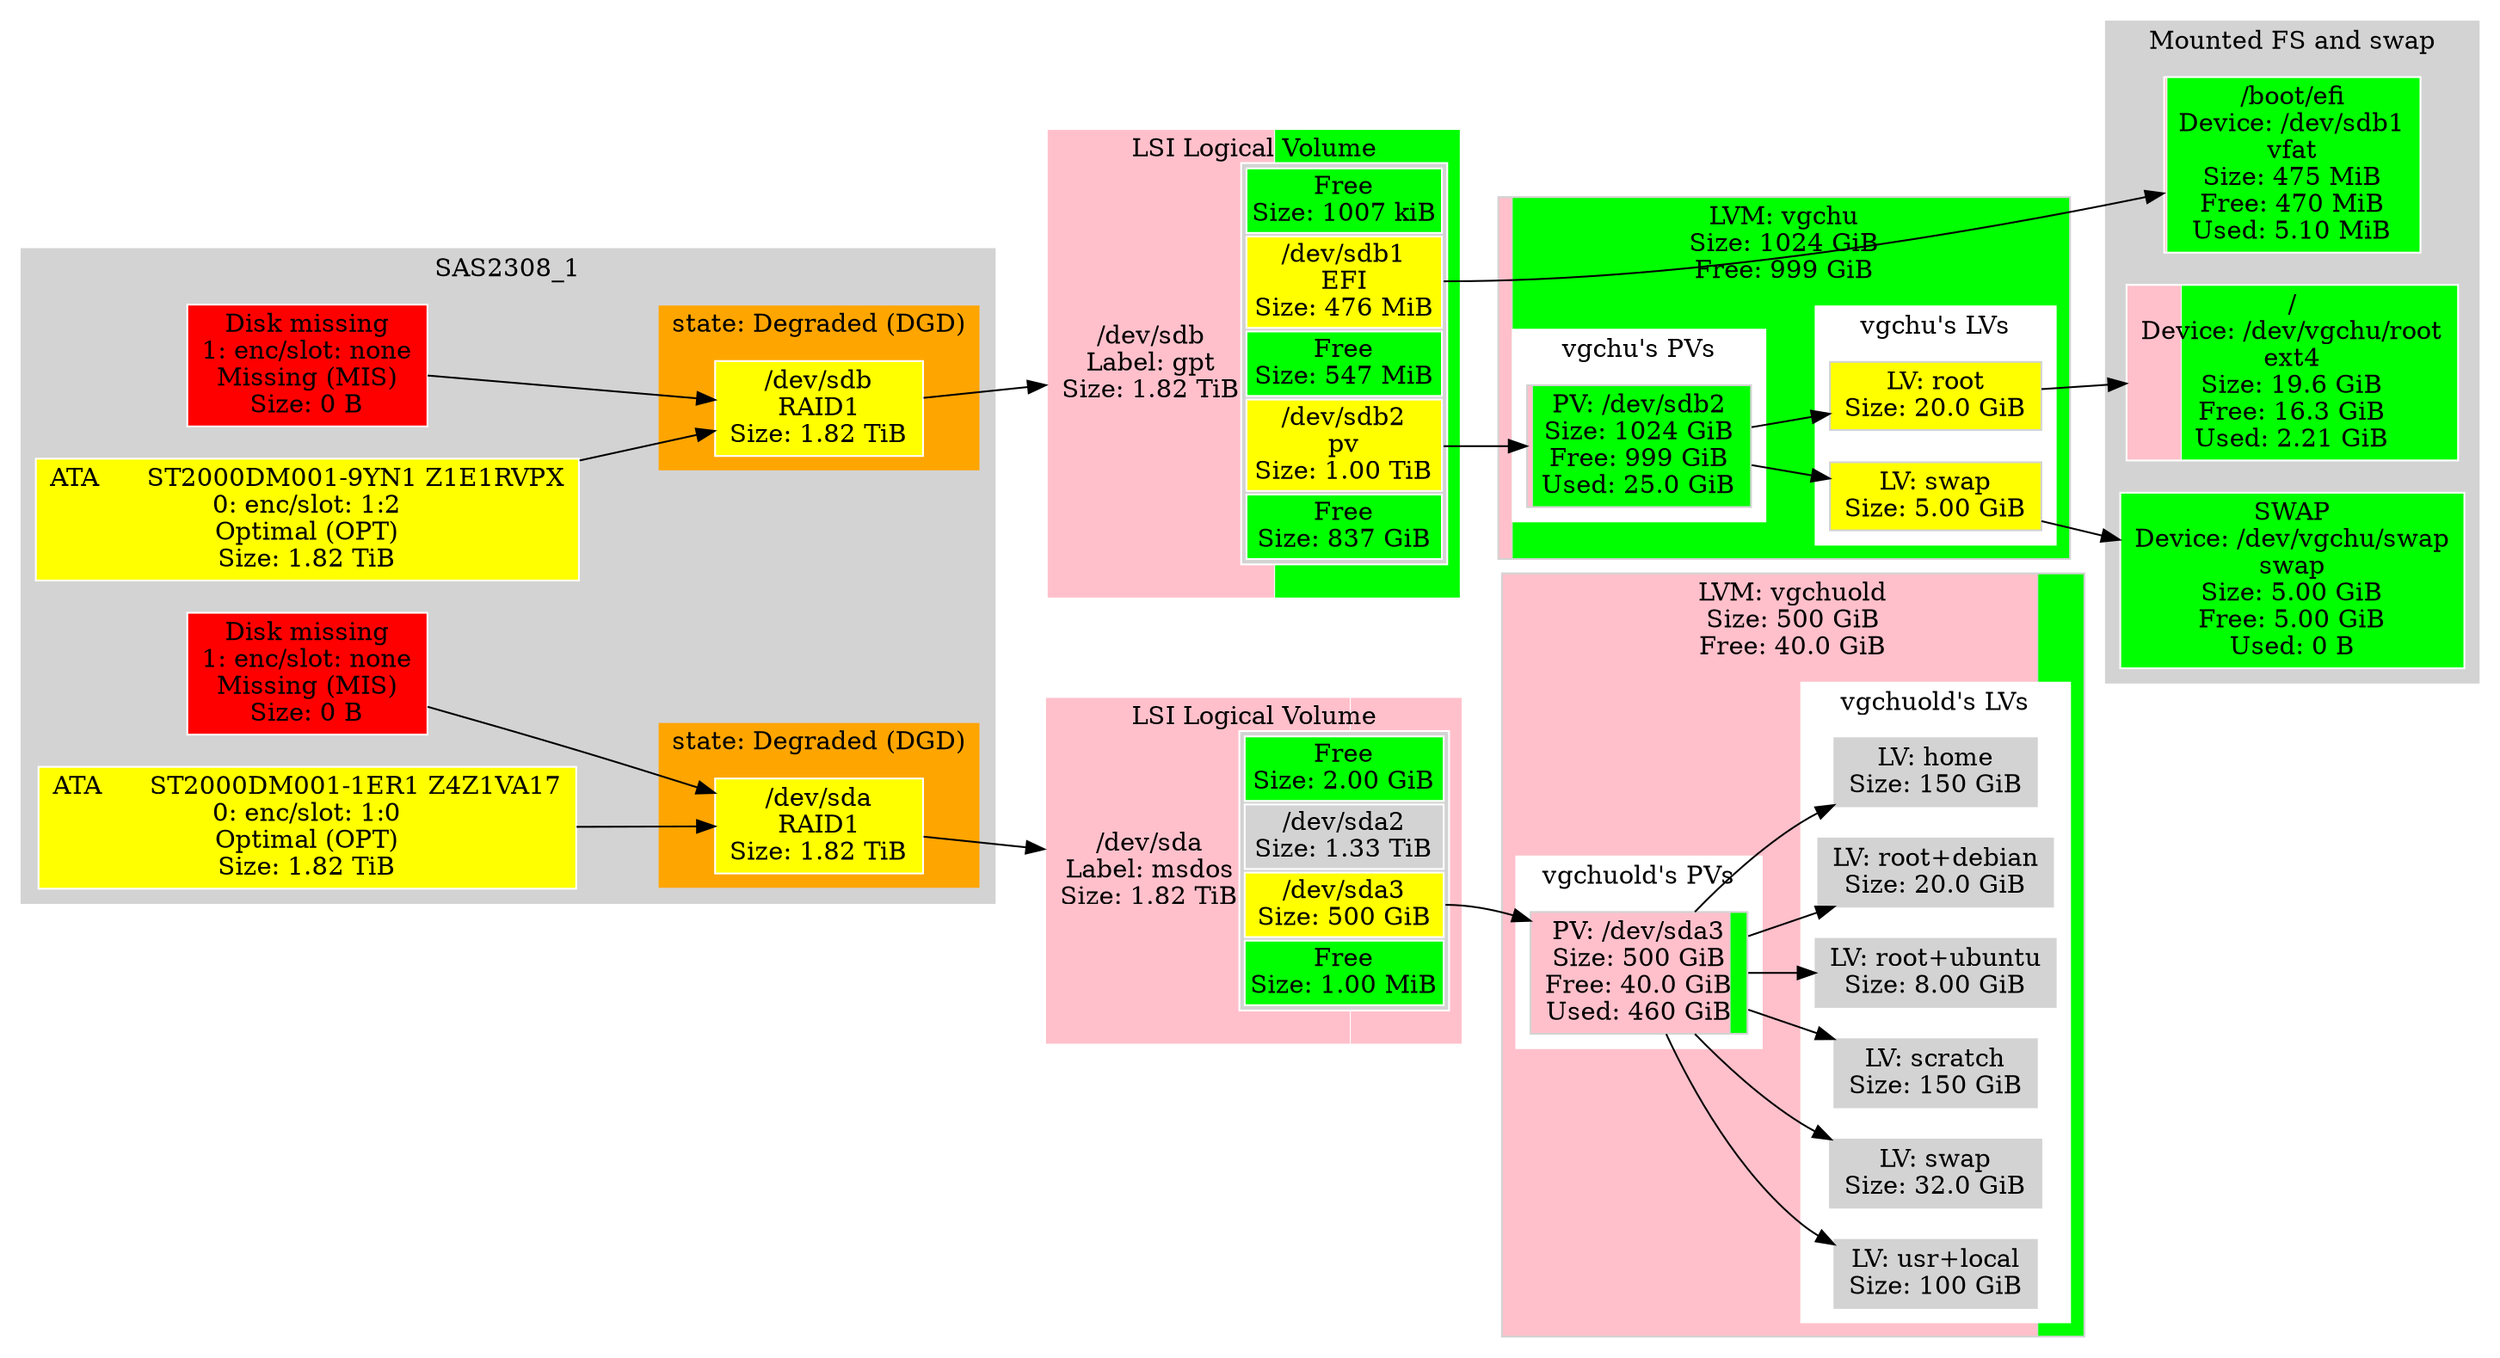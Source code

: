 digraph "machine"{
	rankdir=LR;
	{ "@Part: sda" [
		label=<<TABLE BORDER="0" CELLPADDING="0" CELLSPACING="0">
				<TR> <TD COLSPAN="2">LSI Logical Volume</TD> </TR><TR><TD >/dev/sda<BR/>Label: msdos<BR/>Size: 1.82 TiB</TD>    <TD BGCOLOR="lightgrey">
				<TABLE >
					<TR>
						<TD bgcolor="green">
						Free<BR/>Size: 2.00 GiB
						</TD>
					</TR>
					<TR>
						<TD PORT="2" BGCOLOR="lightgrey">
						/dev/sda2<BR/>Size: 1.33 TiB
						</TD>
					</TR>
					<TR>
						<TD PORT="3" BGCOLOR="yellow">
						/dev/sda3<BR/>Size: 500 GiB
						</TD>
					</TR>
					<TR>
						<TD bgcolor="green">
						Free<BR/>Size: 1.00 MiB
						</TD>
					</TR>
				</TABLE>
				</TD> </TR><TR> <TD COLSPAN="2"> </TD> </TR>
			</TABLE>
		>;
		// Style node
		color=white;
		fillcolor=lightgrey;
		shape="rectangle";
		style=striped;
		fillcolor="green;0.001075:pink;0.730355:pink;0.268570:green;0.000001";
	]; }
	{ "@Part: sdb" [
		label=<<TABLE BORDER="0" CELLPADDING="0" CELLSPACING="0">
				<TR> <TD COLSPAN="2">LSI Logical Volume</TD> </TR><TR><TD >/dev/sdb<BR/>Label: gpt<BR/>Size: 1.82 TiB</TD>    <TD BGCOLOR="lightgrey">
				<TABLE >
					<TR>
						<TD bgcolor="green">
						Free<BR/>Size: 1007 kiB
						</TD>
					</TR>
					<TR>
						<TD PORT="1" BGCOLOR="yellow">
						/dev/sdb1<BR/>EFI<BR/>Size: 476 MiB
						</TD>
					</TR>
					<TR>
						<TD bgcolor="green">
						Free<BR/>Size: 547 MiB
						</TD>
					</TR>
					<TR>
						<TD PORT="2" BGCOLOR="yellow">
						/dev/sdb2<BR/>pv<BR/>Size: 1.00 TiB
						</TD>
					</TR>
					<TR>
						<TD bgcolor="green">
						Free<BR/>Size: 837 GiB
						</TD>
					</TR>
				</TABLE>
				</TD> </TR><TR> <TD COLSPAN="2"> </TD> </TR>
			</TABLE>
		>;
		// Style node
		color=white;
		fillcolor=lightgrey;
		shape="rectangle";
		style=striped;
		fillcolor="green;0.000001:pink;0.000250:green;0.000287:pink;0.550031:green;0.449432";
	]; }
	subgraph "cluster_vgchu" {
		style=filled;
		color=lightgrey;
		fillcolor=lightgrey;
		node [style=filled,color=lightgrey,fillcolor=lightgrey,shape=rectangle];
		subgraph "cluster_vgchu@PV" {
			color=white;
			fillcolor=white;
			{ "LVM@vgchu@PV@sdb2" [
				label="PV: /dev/sdb2\nSize: 1024 GiB\nFree: 999 GiB\nUsed: 25.0 GiB";
				style=striped;fillcolor="pink;0.024414.2:green"
			]; }
			label="vgchu's PVs";
		}
		subgraph "cluster_vgchu@LV" {
			color=white;
			fillcolor=white;
			{ "dm-1" [
				label="LV: root\nSize: 20.0 GiB";
				fillcolor="yellow"
			]; }
			{ "dm-0" [
				label="LV: swap\nSize: 5.00 GiB";
				fillcolor="yellow"
			]; }
			label="vgchu's LVs";
		}
		label="LVM: vgchu\nSize: 1024 GiB\nFree: 999 GiB";
		style=striped;fillcolor="pink;0.024414.2:green"
	}
	subgraph "cluster_vgchuold" {
		style=filled;
		color=lightgrey;
		fillcolor=lightgrey;
		node [style=filled,color=lightgrey,fillcolor=lightgrey,shape=rectangle];
		subgraph "cluster_vgchuold@PV" {
			color=white;
			fillcolor=white;
			{ "LVM@vgchuold@PV@sda3" [
				label="PV: /dev/sda3\nSize: 500 GiB\nFree: 40.0 GiB\nUsed: 460 GiB";
				style=striped;fillcolor="pink;0.920007.2:green"
			]; }
			label="vgchuold's PVs";
		}
		subgraph "cluster_vgchuold@LV" {
			color=white;
			fillcolor=white;
			{ "dm-5" [
				label="LV: home\nSize: 150 GiB";
				fillcolor="lightgrey"
			]; }
			{ "dm-2" [
				label="LV: root+debian\nSize: 20.0 GiB";
				fillcolor="lightgrey"
			]; }
			{ "dm-3" [
				label="LV: root+ubuntu\nSize: 8.00 GiB";
				fillcolor="lightgrey"
			]; }
			{ "dm-6" [
				label="LV: scratch\nSize: 150 GiB";
				fillcolor="lightgrey"
			]; }
			{ "dm-7" [
				label="LV: swap\nSize: 32.0 GiB";
				fillcolor="lightgrey"
			]; }
			{ "dm-4" [
				label="LV: usr+local\nSize: 100 GiB";
				fillcolor="lightgrey"
			]; }
			label="vgchuold's LVs";
		}
		label="LVM: vgchuold\nSize: 500 GiB\nFree: 40.0 GiB";
		style=striped;fillcolor="pink;0.920007.2:green"
	}
	subgraph "cluster_@LSISASIrcu@0" {
		style=filled;
		color=lightgrey;
		fillcolor=lightgrey;
		node [style=filled,color=white,fillcolor=lightgrey,shape=rectangle];
		{ "@LSISASIrcu@0@dev@LSISASIrcu@0:0 (0)" [
			label="Disk missing\n1: enc/slot: none\nMissing (MIS)\nSize: 0 B";
			fillcolor=red
		]; }
		{ "@LSISASIrcu@0@dev@LSISASIrcu@0:0 (1)" [
			label="Disk missing\n1: enc/slot: none\nMissing (MIS)\nSize: 0 B";
			fillcolor=red
		]; }
		{ "@LSISASIrcu@0@dev@LSISASIrcu@1:0" [
			label="ATA      ST2000DM001-1ER1 Z4Z1VA17\n0: enc/slot: 1:0\nOptimal (OPT)\nSize: 1.82 TiB";
			fillcolor=yellow
		]; }
		{ "@LSISASIrcu@0@dev@LSISASIrcu@1:2" [
			label="ATA      ST2000DM001-9YN1 Z1E1RVPX\n0: enc/slot: 1:2\nOptimal (OPT)\nSize: 1.82 TiB";
			fillcolor=yellow
		]; }
		subgraph "cluster_1@@state" {
			{ "1" [
				label="/dev/sdb\nRAID1\nSize: 1.82 TiB";
				fillcolor="yellow"
			]; }
			label="state: Degraded (DGD)";
			shape=oval
			fillcolor=orange
		}
		subgraph "cluster_2@@state" {
			{ "2" [
				label="/dev/sda\nRAID1\nSize: 1.82 TiB";
				fillcolor="yellow"
			]; }
			label="state: Degraded (DGD)";
			shape=oval
			fillcolor=orange
		}
		label="SAS2308_1";
	}
	subgraph "cluster_@FS" {
		style=filled;
		color=lightgrey;
		fillcolor=lightgrey;
		node [style=filled,color=white,fillcolor=lightgrey,shape=rectangle];
		{ "@FS@SWAP" [
			label="SWAP\nDevice: /dev/vgchu/swap\nswap\nSize: 5.00 GiB\nFree: 5.00 GiB\nUsed: 0 B";
			style=striped;fillcolor="green"
		]; }
		{ "@FS@/" [
			label="/\nDevice: /dev/vgchu/root\next4\nSize: 19.6 GiB\nFree: 16.3 GiB\nUsed: 2.21 GiB";
			style=striped;fillcolor="pink;0.165143.2:green"
		]; }
		{ "@FS@/boot/efi" [
			label="/boot/efi\nDevice: /dev/sdb1\nvfat\nSize: 475 MiB\nFree: 470 MiB\nUsed: 5.10 MiB";
			style=striped;fillcolor="pink;0.010731.2:green"
		]; }
		label="Mounted FS and swap";
	}
	subgraph "cluster_@libvirt" {
		style=filled;
		color=lightgrey;
		fillcolor=lightgrey;
		node [style=filled,color=white,fillcolor=lightgrey,shape=rectangle];
		label="Libvirt Virtual Machines";
	}
	// Links from LVM VG: vgchu
	"LVM@vgchu@PV@sdb2" -> "dm-1"
	"LVM@vgchu@PV@sdb2" -> "dm-0"
	// Links from LVM VG: vgchuold
	"LVM@vgchuold@PV@sda3" -> "dm-2"
	"LVM@vgchuold@PV@sda3" -> "dm-3"
	"LVM@vgchuold@PV@sda3" -> "dm-4"
	"LVM@vgchuold@PV@sda3" -> "dm-5"
	"LVM@vgchuold@PV@sda3" -> "dm-6"
	"LVM@vgchuold@PV@sda3" -> "dm-7"
	// Links from MegaCli: Controller 0
	"@LSISASIrcu@0@dev@LSISASIrcu@0:0 (0)" -> "1"
	"@LSISASIrcu@0@dev@LSISASIrcu@0:0 (1)" -> "2"
	"@LSISASIrcu@0@dev@LSISASIrcu@1:0" -> "2"
	"@LSISASIrcu@0@dev@LSISASIrcu@1:2" -> "1"
	// Links for @Part: sda
	"2" -> "@Part: sda"
	// Links for @Part: sdb
	"1" -> "@Part: sdb"
	// Links for LVM@vgchu@PV@sdb2
	"@Part: sdb":"2" -> "LVM@vgchu@PV@sdb2"
	// Links for LVM@vgchuold@PV@sda3
	"@Part: sda":"3" -> "LVM@vgchuold@PV@sda3"
	// Links for @FS@SWAP
	"dm-0" -> "@FS@SWAP"
	// Links for @FS@/
	"dm-1" -> "@FS@/"
	// Links for @FS@/boot/efi
	"@Part: sdb":"1" -> "@FS@/boot/efi"
}
